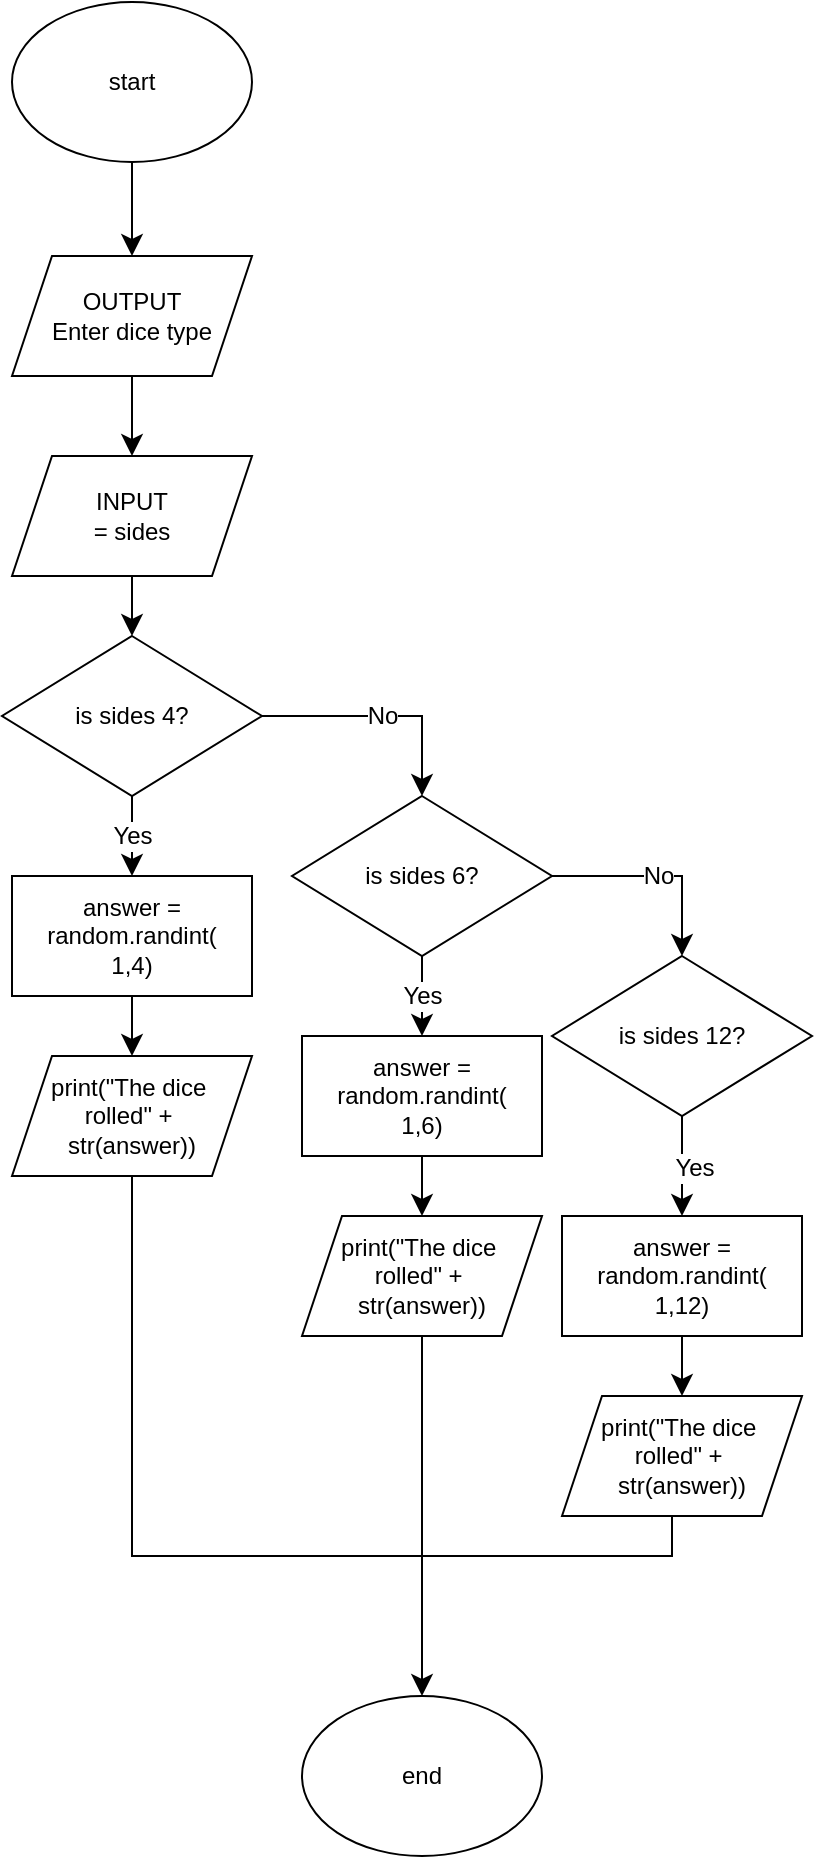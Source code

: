 <mxfile version="24.2.2" type="device">
  <diagram name="Page-1" id="JE1NA4w-qQphIiyAlveG">
    <mxGraphModel dx="300" dy="956" grid="1" gridSize="10" guides="1" tooltips="1" connect="1" arrows="1" fold="1" page="0" pageScale="1" pageWidth="827" pageHeight="1169" math="0" shadow="0">
      <root>
        <mxCell id="0" />
        <mxCell id="1" parent="0" />
        <mxCell id="IIQNWSuUNLM_sO9nS6Js-3" style="edgeStyle=none;curved=1;rounded=0;orthogonalLoop=1;jettySize=auto;html=1;entryX=0.5;entryY=0;entryDx=0;entryDy=0;fontSize=12;startSize=8;endSize=8;" edge="1" parent="1" source="IIQNWSuUNLM_sO9nS6Js-1" target="IIQNWSuUNLM_sO9nS6Js-2">
          <mxGeometry relative="1" as="geometry" />
        </mxCell>
        <mxCell id="IIQNWSuUNLM_sO9nS6Js-1" value="start" style="ellipse;whiteSpace=wrap;html=1;" vertex="1" parent="1">
          <mxGeometry x="140" y="-57" width="120" height="80" as="geometry" />
        </mxCell>
        <mxCell id="IIQNWSuUNLM_sO9nS6Js-5" style="edgeStyle=none;curved=1;rounded=0;orthogonalLoop=1;jettySize=auto;html=1;entryX=0.5;entryY=0;entryDx=0;entryDy=0;fontSize=12;startSize=8;endSize=8;" edge="1" parent="1" source="IIQNWSuUNLM_sO9nS6Js-2" target="IIQNWSuUNLM_sO9nS6Js-4">
          <mxGeometry relative="1" as="geometry" />
        </mxCell>
        <mxCell id="IIQNWSuUNLM_sO9nS6Js-2" value="OUTPUT&lt;div&gt;Enter dice type&lt;/div&gt;" style="shape=parallelogram;perimeter=parallelogramPerimeter;whiteSpace=wrap;html=1;fixedSize=1;" vertex="1" parent="1">
          <mxGeometry x="140" y="70" width="120" height="60" as="geometry" />
        </mxCell>
        <mxCell id="IIQNWSuUNLM_sO9nS6Js-7" style="edgeStyle=none;curved=1;rounded=0;orthogonalLoop=1;jettySize=auto;html=1;entryX=0.5;entryY=0;entryDx=0;entryDy=0;fontSize=12;startSize=8;endSize=8;" edge="1" parent="1" source="IIQNWSuUNLM_sO9nS6Js-4" target="IIQNWSuUNLM_sO9nS6Js-6">
          <mxGeometry relative="1" as="geometry" />
        </mxCell>
        <mxCell id="IIQNWSuUNLM_sO9nS6Js-4" value="INPUT&lt;div&gt;= sides&lt;/div&gt;" style="shape=parallelogram;perimeter=parallelogramPerimeter;whiteSpace=wrap;html=1;fixedSize=1;" vertex="1" parent="1">
          <mxGeometry x="140" y="170" width="120" height="60" as="geometry" />
        </mxCell>
        <mxCell id="IIQNWSuUNLM_sO9nS6Js-8" value="Yes" style="edgeStyle=none;curved=1;rounded=0;orthogonalLoop=1;jettySize=auto;html=1;fontSize=12;startSize=8;endSize=8;" edge="1" parent="1" source="IIQNWSuUNLM_sO9nS6Js-6">
          <mxGeometry relative="1" as="geometry">
            <mxPoint x="200" y="380" as="targetPoint" />
          </mxGeometry>
        </mxCell>
        <mxCell id="IIQNWSuUNLM_sO9nS6Js-11" value="No" style="edgeStyle=none;curved=0;rounded=0;orthogonalLoop=1;jettySize=auto;html=1;entryX=0.5;entryY=0;entryDx=0;entryDy=0;fontSize=12;startSize=8;endSize=8;" edge="1" parent="1" source="IIQNWSuUNLM_sO9nS6Js-6" target="IIQNWSuUNLM_sO9nS6Js-10">
          <mxGeometry relative="1" as="geometry">
            <Array as="points">
              <mxPoint x="345" y="300" />
            </Array>
          </mxGeometry>
        </mxCell>
        <mxCell id="IIQNWSuUNLM_sO9nS6Js-6" value="is sides 4?" style="rhombus;whiteSpace=wrap;html=1;" vertex="1" parent="1">
          <mxGeometry x="135" y="260" width="130" height="80" as="geometry" />
        </mxCell>
        <mxCell id="IIQNWSuUNLM_sO9nS6Js-12" value="Yes" style="edgeStyle=none;curved=1;rounded=0;orthogonalLoop=1;jettySize=auto;html=1;fontSize=12;startSize=8;endSize=8;" edge="1" parent="1" source="IIQNWSuUNLM_sO9nS6Js-10">
          <mxGeometry relative="1" as="geometry">
            <mxPoint x="345" y="460" as="targetPoint" />
          </mxGeometry>
        </mxCell>
        <mxCell id="IIQNWSuUNLM_sO9nS6Js-14" value="No" style="edgeStyle=none;curved=0;rounded=0;orthogonalLoop=1;jettySize=auto;html=1;entryX=0.5;entryY=0;entryDx=0;entryDy=0;fontSize=12;startSize=8;endSize=8;" edge="1" parent="1" source="IIQNWSuUNLM_sO9nS6Js-10" target="IIQNWSuUNLM_sO9nS6Js-13">
          <mxGeometry relative="1" as="geometry">
            <Array as="points">
              <mxPoint x="475" y="380" />
            </Array>
          </mxGeometry>
        </mxCell>
        <mxCell id="IIQNWSuUNLM_sO9nS6Js-10" value="is sides 6?" style="rhombus;whiteSpace=wrap;html=1;" vertex="1" parent="1">
          <mxGeometry x="280" y="340" width="130" height="80" as="geometry" />
        </mxCell>
        <mxCell id="IIQNWSuUNLM_sO9nS6Js-15" value="Yes" style="edgeStyle=none;curved=1;rounded=0;orthogonalLoop=1;jettySize=auto;html=1;fontSize=12;startSize=8;endSize=8;" edge="1" parent="1" source="IIQNWSuUNLM_sO9nS6Js-13">
          <mxGeometry x="0.043" y="6" relative="1" as="geometry">
            <mxPoint x="475" y="550" as="targetPoint" />
            <mxPoint as="offset" />
          </mxGeometry>
        </mxCell>
        <mxCell id="IIQNWSuUNLM_sO9nS6Js-13" value="is sides 12?" style="rhombus;whiteSpace=wrap;html=1;" vertex="1" parent="1">
          <mxGeometry x="410" y="420" width="130" height="80" as="geometry" />
        </mxCell>
        <mxCell id="IIQNWSuUNLM_sO9nS6Js-17" style="edgeStyle=none;curved=1;rounded=0;orthogonalLoop=1;jettySize=auto;html=1;fontSize=12;startSize=8;endSize=8;" edge="1" parent="1" source="IIQNWSuUNLM_sO9nS6Js-16">
          <mxGeometry relative="1" as="geometry">
            <mxPoint x="200" y="470" as="targetPoint" />
          </mxGeometry>
        </mxCell>
        <mxCell id="IIQNWSuUNLM_sO9nS6Js-16" value="&lt;div&gt;answer =&lt;/div&gt;random.randint(&lt;div&gt;1,4)&lt;/div&gt;" style="rounded=0;whiteSpace=wrap;html=1;" vertex="1" parent="1">
          <mxGeometry x="140" y="380" width="120" height="60" as="geometry" />
        </mxCell>
        <mxCell id="IIQNWSuUNLM_sO9nS6Js-18" value="print(&quot;The dice&amp;nbsp;&lt;div&gt;rolled&quot;&amp;nbsp;&lt;span style=&quot;background-color: initial;&quot;&gt;+&amp;nbsp;&lt;/span&gt;&lt;/div&gt;&lt;div&gt;&lt;span style=&quot;background-color: initial;&quot;&gt;str(answer))&lt;/span&gt;&lt;/div&gt;" style="shape=parallelogram;perimeter=parallelogramPerimeter;whiteSpace=wrap;html=1;fixedSize=1;" vertex="1" parent="1">
          <mxGeometry x="140" y="470" width="120" height="60" as="geometry" />
        </mxCell>
        <mxCell id="IIQNWSuUNLM_sO9nS6Js-19" style="edgeStyle=none;curved=1;rounded=0;orthogonalLoop=1;jettySize=auto;html=1;fontSize=12;startSize=8;endSize=8;" edge="1" parent="1" source="IIQNWSuUNLM_sO9nS6Js-20">
          <mxGeometry relative="1" as="geometry">
            <mxPoint x="345" y="550" as="targetPoint" />
          </mxGeometry>
        </mxCell>
        <mxCell id="IIQNWSuUNLM_sO9nS6Js-20" value="&lt;div&gt;answer =&lt;/div&gt;random.randint(&lt;div&gt;1,6)&lt;/div&gt;" style="rounded=0;whiteSpace=wrap;html=1;" vertex="1" parent="1">
          <mxGeometry x="285" y="460" width="120" height="60" as="geometry" />
        </mxCell>
        <mxCell id="IIQNWSuUNLM_sO9nS6Js-26" style="edgeStyle=none;curved=1;rounded=0;orthogonalLoop=1;jettySize=auto;html=1;entryX=0.5;entryY=0;entryDx=0;entryDy=0;fontSize=12;startSize=8;endSize=8;" edge="1" parent="1" source="IIQNWSuUNLM_sO9nS6Js-21" target="IIQNWSuUNLM_sO9nS6Js-25">
          <mxGeometry relative="1" as="geometry" />
        </mxCell>
        <mxCell id="IIQNWSuUNLM_sO9nS6Js-21" value="print(&quot;The dice&amp;nbsp;&lt;div&gt;rolled&quot;&amp;nbsp;&lt;span style=&quot;background-color: initial;&quot;&gt;+&amp;nbsp;&lt;/span&gt;&lt;/div&gt;&lt;div&gt;&lt;span style=&quot;background-color: initial;&quot;&gt;str(answer))&lt;/span&gt;&lt;/div&gt;" style="shape=parallelogram;perimeter=parallelogramPerimeter;whiteSpace=wrap;html=1;fixedSize=1;" vertex="1" parent="1">
          <mxGeometry x="285" y="550" width="120" height="60" as="geometry" />
        </mxCell>
        <mxCell id="IIQNWSuUNLM_sO9nS6Js-22" style="edgeStyle=none;curved=1;rounded=0;orthogonalLoop=1;jettySize=auto;html=1;fontSize=12;startSize=8;endSize=8;" edge="1" parent="1" source="IIQNWSuUNLM_sO9nS6Js-23">
          <mxGeometry relative="1" as="geometry">
            <mxPoint x="475" y="640" as="targetPoint" />
          </mxGeometry>
        </mxCell>
        <mxCell id="IIQNWSuUNLM_sO9nS6Js-23" value="&lt;div&gt;answer =&lt;/div&gt;random.randint(&lt;div&gt;1,12)&lt;/div&gt;" style="rounded=0;whiteSpace=wrap;html=1;" vertex="1" parent="1">
          <mxGeometry x="415" y="550" width="120" height="60" as="geometry" />
        </mxCell>
        <mxCell id="IIQNWSuUNLM_sO9nS6Js-24" value="print(&quot;The dice&amp;nbsp;&lt;div&gt;rolled&quot;&amp;nbsp;&lt;span style=&quot;background-color: initial;&quot;&gt;+&amp;nbsp;&lt;/span&gt;&lt;/div&gt;&lt;div&gt;&lt;span style=&quot;background-color: initial;&quot;&gt;str(answer))&lt;/span&gt;&lt;/div&gt;" style="shape=parallelogram;perimeter=parallelogramPerimeter;whiteSpace=wrap;html=1;fixedSize=1;" vertex="1" parent="1">
          <mxGeometry x="415" y="640" width="120" height="60" as="geometry" />
        </mxCell>
        <mxCell id="IIQNWSuUNLM_sO9nS6Js-25" value="end" style="ellipse;whiteSpace=wrap;html=1;" vertex="1" parent="1">
          <mxGeometry x="285" y="790" width="120" height="80" as="geometry" />
        </mxCell>
        <mxCell id="IIQNWSuUNLM_sO9nS6Js-28" value="" style="endArrow=none;html=1;rounded=0;fontSize=12;startSize=8;endSize=8;curved=0;" edge="1" parent="1">
          <mxGeometry width="50" height="50" relative="1" as="geometry">
            <mxPoint x="340" y="720" as="sourcePoint" />
            <mxPoint x="470" y="700" as="targetPoint" />
            <Array as="points">
              <mxPoint x="470" y="720" />
            </Array>
          </mxGeometry>
        </mxCell>
        <mxCell id="IIQNWSuUNLM_sO9nS6Js-29" value="" style="endArrow=none;html=1;rounded=0;fontSize=12;startSize=8;endSize=8;curved=0;" edge="1" parent="1">
          <mxGeometry width="50" height="50" relative="1" as="geometry">
            <mxPoint x="340" y="720" as="sourcePoint" />
            <mxPoint x="200" y="530" as="targetPoint" />
            <Array as="points">
              <mxPoint x="200" y="720" />
            </Array>
          </mxGeometry>
        </mxCell>
      </root>
    </mxGraphModel>
  </diagram>
</mxfile>
